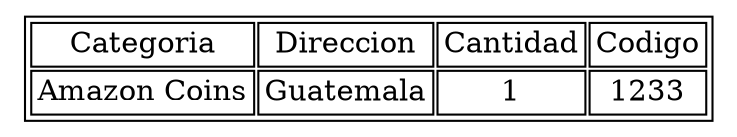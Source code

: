 digraph dot{
n[shape=none label=<<table><tr>
<td>Categoria</td>
<td>Direccion</td>
<td>Cantidad</td>
<td>Codigo</td>
</tr>
<tr>
<td>
Amazon Coins</td>
<td>
Guatemala</td>
<td>
1</td>
<td>
1233</td>

</tr>
</table>>];
}